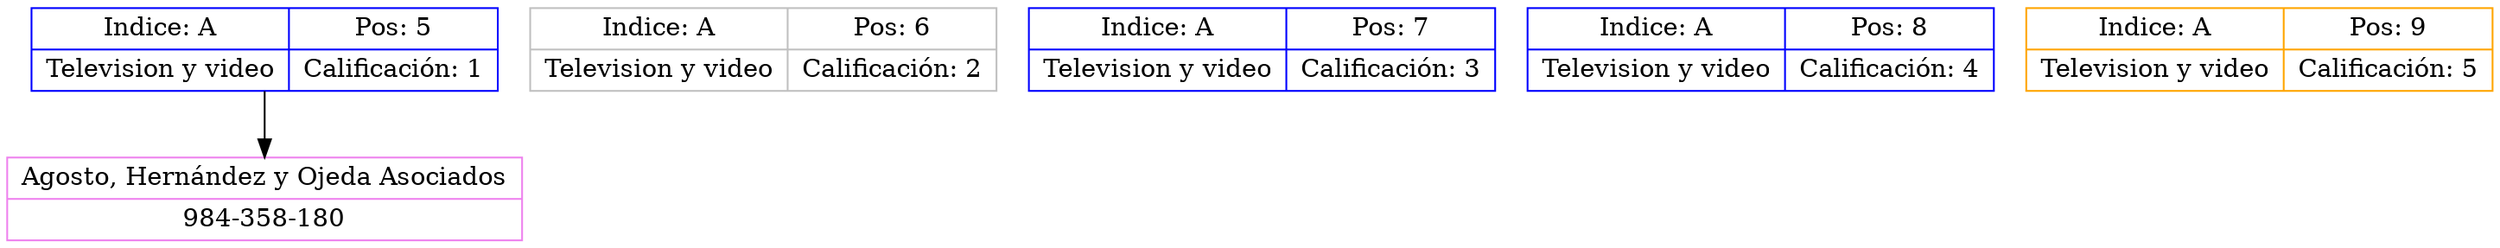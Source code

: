 digraph Daniel1{
node[shape=record];
node5[color=blue, fillcolor=green, label="{Indice: A|Television y video}|{Pos: 5|Calificación: 1}"];
node0xc00018a180[color=violet, label="{Agosto, Hernández y Ojeda Asociados|984-358-180}"];
node5->node0xc00018a180;
node6[color=gray, fillcolor=blue, label="{Indice: A|Television y video}|{Pos: 6|Calificación: 2}"];
node7[color=blue, fillcolor=orange, label="{Indice: A|Television y video}|{Pos: 7|Calificación: 3}"];
node8[color=blue, fillcolor=gray, label="{Indice: A|Television y video}|{Pos: 8|Calificación: 4}"];
node9[color=orange, fillcolor=red, label="{Indice: A|Television y video}|{Pos: 9|Calificación: 5}"];
}